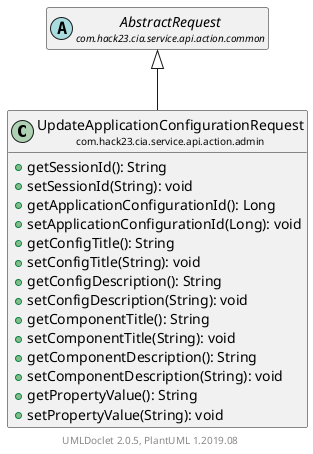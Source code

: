 @startuml
    set namespaceSeparator none
    hide empty fields
    hide empty methods

    class "<size:14>UpdateApplicationConfigurationRequest\n<size:10>com.hack23.cia.service.api.action.admin" as com.hack23.cia.service.api.action.admin.UpdateApplicationConfigurationRequest [[UpdateApplicationConfigurationRequest.html]] {
        +getSessionId(): String
        +setSessionId(String): void
        +getApplicationConfigurationId(): Long
        +setApplicationConfigurationId(Long): void
        +getConfigTitle(): String
        +setConfigTitle(String): void
        +getConfigDescription(): String
        +setConfigDescription(String): void
        +getComponentTitle(): String
        +setComponentTitle(String): void
        +getComponentDescription(): String
        +setComponentDescription(String): void
        +getPropertyValue(): String
        +setPropertyValue(String): void
    }

    abstract class "<size:14>AbstractRequest\n<size:10>com.hack23.cia.service.api.action.common" as com.hack23.cia.service.api.action.common.AbstractRequest [[../common/AbstractRequest.html]]

    com.hack23.cia.service.api.action.common.AbstractRequest <|-- com.hack23.cia.service.api.action.admin.UpdateApplicationConfigurationRequest

    center footer UMLDoclet 2.0.5, PlantUML 1.2019.08
@enduml

